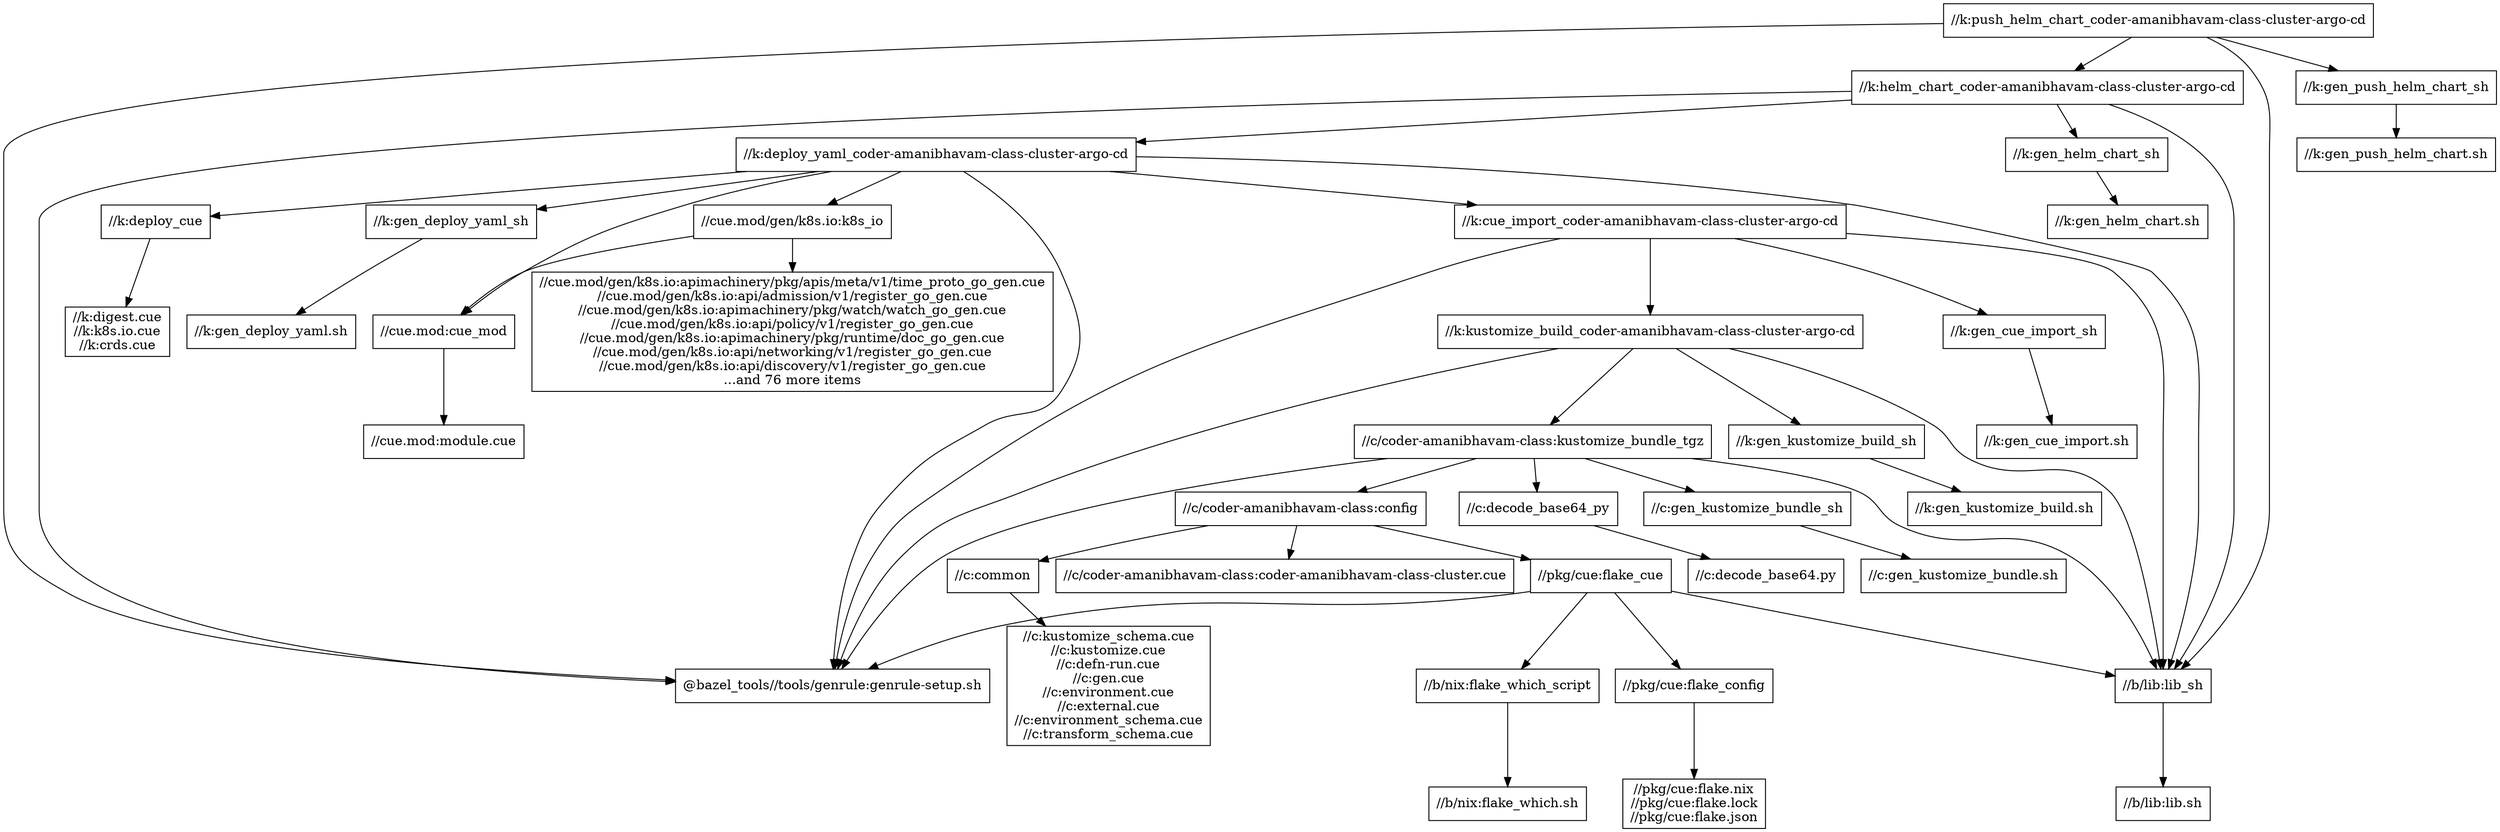 digraph mygraph {
  node [shape=box];
  "//k:push_helm_chart_coder-amanibhavam-class-cluster-argo-cd"
  "//k:push_helm_chart_coder-amanibhavam-class-cluster-argo-cd" -> "//k:helm_chart_coder-amanibhavam-class-cluster-argo-cd"
  "//k:push_helm_chart_coder-amanibhavam-class-cluster-argo-cd" -> "//k:gen_push_helm_chart_sh"
  "//k:push_helm_chart_coder-amanibhavam-class-cluster-argo-cd" -> "//b/lib:lib_sh"
  "//k:push_helm_chart_coder-amanibhavam-class-cluster-argo-cd" -> "@bazel_tools//tools/genrule:genrule-setup.sh"
  "//k:gen_push_helm_chart_sh"
  "//k:gen_push_helm_chart_sh" -> "//k:gen_push_helm_chart.sh"
  "//k:gen_push_helm_chart.sh"
  "//k:helm_chart_coder-amanibhavam-class-cluster-argo-cd"
  "//k:helm_chart_coder-amanibhavam-class-cluster-argo-cd" -> "//k:deploy_yaml_coder-amanibhavam-class-cluster-argo-cd"
  "//k:helm_chart_coder-amanibhavam-class-cluster-argo-cd" -> "//k:gen_helm_chart_sh"
  "//k:helm_chart_coder-amanibhavam-class-cluster-argo-cd" -> "//b/lib:lib_sh"
  "//k:helm_chart_coder-amanibhavam-class-cluster-argo-cd" -> "@bazel_tools//tools/genrule:genrule-setup.sh"
  "//k:gen_helm_chart_sh"
  "//k:gen_helm_chart_sh" -> "//k:gen_helm_chart.sh"
  "//k:gen_helm_chart.sh"
  "//k:deploy_yaml_coder-amanibhavam-class-cluster-argo-cd"
  "//k:deploy_yaml_coder-amanibhavam-class-cluster-argo-cd" -> "//k:cue_import_coder-amanibhavam-class-cluster-argo-cd"
  "//k:deploy_yaml_coder-amanibhavam-class-cluster-argo-cd" -> "//k:deploy_cue"
  "//k:deploy_yaml_coder-amanibhavam-class-cluster-argo-cd" -> "//k:gen_deploy_yaml_sh"
  "//k:deploy_yaml_coder-amanibhavam-class-cluster-argo-cd" -> "//cue.mod:cue_mod"
  "//k:deploy_yaml_coder-amanibhavam-class-cluster-argo-cd" -> "//b/lib:lib_sh"
  "//k:deploy_yaml_coder-amanibhavam-class-cluster-argo-cd" -> "@bazel_tools//tools/genrule:genrule-setup.sh"
  "//k:deploy_yaml_coder-amanibhavam-class-cluster-argo-cd" -> "//cue.mod/gen/k8s.io:k8s_io"
  "//k:deploy_cue"
  "//k:deploy_cue" -> "//k:digest.cue\n//k:k8s.io.cue\n//k:crds.cue"
  "//k:cue_import_coder-amanibhavam-class-cluster-argo-cd"
  "//k:cue_import_coder-amanibhavam-class-cluster-argo-cd" -> "//k:kustomize_build_coder-amanibhavam-class-cluster-argo-cd"
  "//k:cue_import_coder-amanibhavam-class-cluster-argo-cd" -> "//k:gen_cue_import_sh"
  "//k:cue_import_coder-amanibhavam-class-cluster-argo-cd" -> "//b/lib:lib_sh"
  "//k:cue_import_coder-amanibhavam-class-cluster-argo-cd" -> "@bazel_tools//tools/genrule:genrule-setup.sh"
  "//k:gen_cue_import_sh"
  "//k:gen_cue_import_sh" -> "//k:gen_cue_import.sh"
  "//k:gen_cue_import.sh"
  "//k:kustomize_build_coder-amanibhavam-class-cluster-argo-cd"
  "//k:kustomize_build_coder-amanibhavam-class-cluster-argo-cd" -> "//k:gen_kustomize_build_sh"
  "//k:kustomize_build_coder-amanibhavam-class-cluster-argo-cd" -> "//c/coder-amanibhavam-class:kustomize_bundle_tgz"
  "//k:kustomize_build_coder-amanibhavam-class-cluster-argo-cd" -> "//b/lib:lib_sh"
  "//k:kustomize_build_coder-amanibhavam-class-cluster-argo-cd" -> "@bazel_tools//tools/genrule:genrule-setup.sh"
  "//c/coder-amanibhavam-class:kustomize_bundle_tgz"
  "//c/coder-amanibhavam-class:kustomize_bundle_tgz" -> "//c/coder-amanibhavam-class:config"
  "//c/coder-amanibhavam-class:kustomize_bundle_tgz" -> "@bazel_tools//tools/genrule:genrule-setup.sh"
  "//c/coder-amanibhavam-class:kustomize_bundle_tgz" -> "//c:gen_kustomize_bundle_sh"
  "//c/coder-amanibhavam-class:kustomize_bundle_tgz" -> "//c:decode_base64_py"
  "//c/coder-amanibhavam-class:kustomize_bundle_tgz" -> "//b/lib:lib_sh"
  "//c:gen_kustomize_bundle_sh"
  "//c:gen_kustomize_bundle_sh" -> "//c:gen_kustomize_bundle.sh"
  "//c:gen_kustomize_bundle.sh"
  "//c/coder-amanibhavam-class:config"
  "//c/coder-amanibhavam-class:config" -> "//pkg/cue:flake_cue"
  "//c/coder-amanibhavam-class:config" -> "//c/coder-amanibhavam-class:coder-amanibhavam-class-cluster.cue"
  "//c/coder-amanibhavam-class:config" -> "//c:common"
  "//pkg/cue:flake_cue"
  "//pkg/cue:flake_cue" -> "//pkg/cue:flake_config"
  "//pkg/cue:flake_cue" -> "//b/nix:flake_which_script"
  "//pkg/cue:flake_cue" -> "//b/lib:lib_sh"
  "//pkg/cue:flake_cue" -> "@bazel_tools//tools/genrule:genrule-setup.sh"
  "@bazel_tools//tools/genrule:genrule-setup.sh"
  "//b/lib:lib_sh"
  "//b/lib:lib_sh" -> "//b/lib:lib.sh"
  "//pkg/cue:flake_config"
  "//pkg/cue:flake_config" -> "//pkg/cue:flake.nix\n//pkg/cue:flake.lock\n//pkg/cue:flake.json"
  "//pkg/cue:flake.nix\n//pkg/cue:flake.lock\n//pkg/cue:flake.json"
  "//k:gen_kustomize_build_sh"
  "//k:gen_kustomize_build_sh" -> "//k:gen_kustomize_build.sh"
  "//k:gen_kustomize_build.sh"
  "//c:decode_base64_py"
  "//c:decode_base64_py" -> "//c:decode_base64.py"
  "//c:decode_base64.py"
  "//cue.mod/gen/k8s.io:k8s_io"
  "//cue.mod/gen/k8s.io:k8s_io" -> "//cue.mod/gen/k8s.io:apimachinery/pkg/apis/meta/v1/time_proto_go_gen.cue\n//cue.mod/gen/k8s.io:api/admission/v1/register_go_gen.cue\n//cue.mod/gen/k8s.io:apimachinery/pkg/watch/watch_go_gen.cue\n//cue.mod/gen/k8s.io:api/policy/v1/register_go_gen.cue\n//cue.mod/gen/k8s.io:apimachinery/pkg/runtime/doc_go_gen.cue\n//cue.mod/gen/k8s.io:api/networking/v1/register_go_gen.cue\n//cue.mod/gen/k8s.io:api/discovery/v1/register_go_gen.cue\n...and 76 more items"
  "//cue.mod/gen/k8s.io:k8s_io" -> "//cue.mod:cue_mod"
  "//cue.mod:cue_mod"
  "//cue.mod:cue_mod" -> "//cue.mod:module.cue"
  "//cue.mod/gen/k8s.io:apimachinery/pkg/apis/meta/v1/time_proto_go_gen.cue\n//cue.mod/gen/k8s.io:api/admission/v1/register_go_gen.cue\n//cue.mod/gen/k8s.io:apimachinery/pkg/watch/watch_go_gen.cue\n//cue.mod/gen/k8s.io:api/policy/v1/register_go_gen.cue\n//cue.mod/gen/k8s.io:apimachinery/pkg/runtime/doc_go_gen.cue\n//cue.mod/gen/k8s.io:api/networking/v1/register_go_gen.cue\n//cue.mod/gen/k8s.io:api/discovery/v1/register_go_gen.cue\n...and 76 more items"
  "//k:gen_deploy_yaml_sh"
  "//k:gen_deploy_yaml_sh" -> "//k:gen_deploy_yaml.sh"
  "//k:gen_deploy_yaml.sh"
  "//cue.mod:module.cue"
  "//c/coder-amanibhavam-class:coder-amanibhavam-class-cluster.cue"
  "//b/nix:flake_which_script"
  "//b/nix:flake_which_script" -> "//b/nix:flake_which.sh"
  "//b/nix:flake_which.sh"
  "//b/lib:lib.sh"
  "//k:digest.cue\n//k:k8s.io.cue\n//k:crds.cue"
  "//c:common"
  "//c:common" -> "//c:kustomize_schema.cue\n//c:kustomize.cue\n//c:defn-run.cue\n//c:gen.cue\n//c:environment.cue\n//c:external.cue\n//c:environment_schema.cue\n//c:transform_schema.cue"
  "//c:kustomize_schema.cue\n//c:kustomize.cue\n//c:defn-run.cue\n//c:gen.cue\n//c:environment.cue\n//c:external.cue\n//c:environment_schema.cue\n//c:transform_schema.cue"
}
